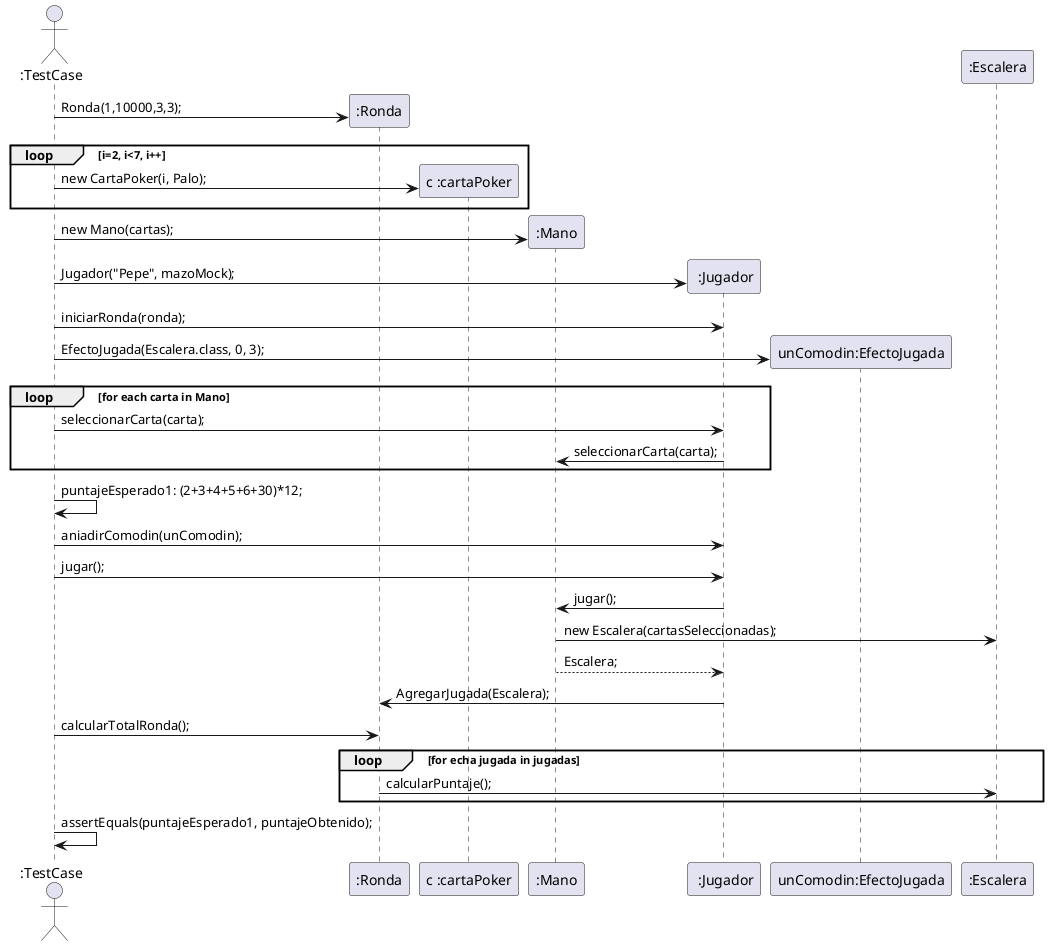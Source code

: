 @startuml
'https://plantuml.com/sequence-diagram

actor ":TestCase" as user
participant ":Ronda" as ronda
participant "c :cartaPoker" as carta
participant ":Mano" as mano
participant " :Jugador" as jugador
participant "unComodin:EfectoJugada" as comodin

user -> ronda**: Ronda(1,10000,3,3);
loop i=2, i<7, i++
    user ->  carta**:new CartaPoker(i, Palo);
end
user -> mano**: new Mano(cartas);
user -> jugador**: Jugador("Pepe", mazoMock);
user -> jugador: iniciarRonda(ronda);

user -> comodin **: EfectoJugada(Escalera.class, 0, 3);
loop for each carta in Mano
    user -> jugador: seleccionarCarta(carta);
    jugador -> mano: seleccionarCarta(carta);
end

user -> user: puntajeEsperado1: (2+3+4+5+6+30)*12;
user -> jugador :aniadirComodin(unComodin);
user -> jugador:jugar();
jugador -> mano: jugar();
mano -> ":Escalera" as escalera: new Escalera(cartasSeleccionadas);
mano --> jugador: Escalera;
jugador -> ronda: AgregarJugada(Escalera);
user -> ronda: calcularTotalRonda();
loop for echa jugada in jugadas
    ronda -> escalera: calcularPuntaje();
end

user -> user: assertEquals(puntajeEsperado1, puntajeObtenido);




@enduml